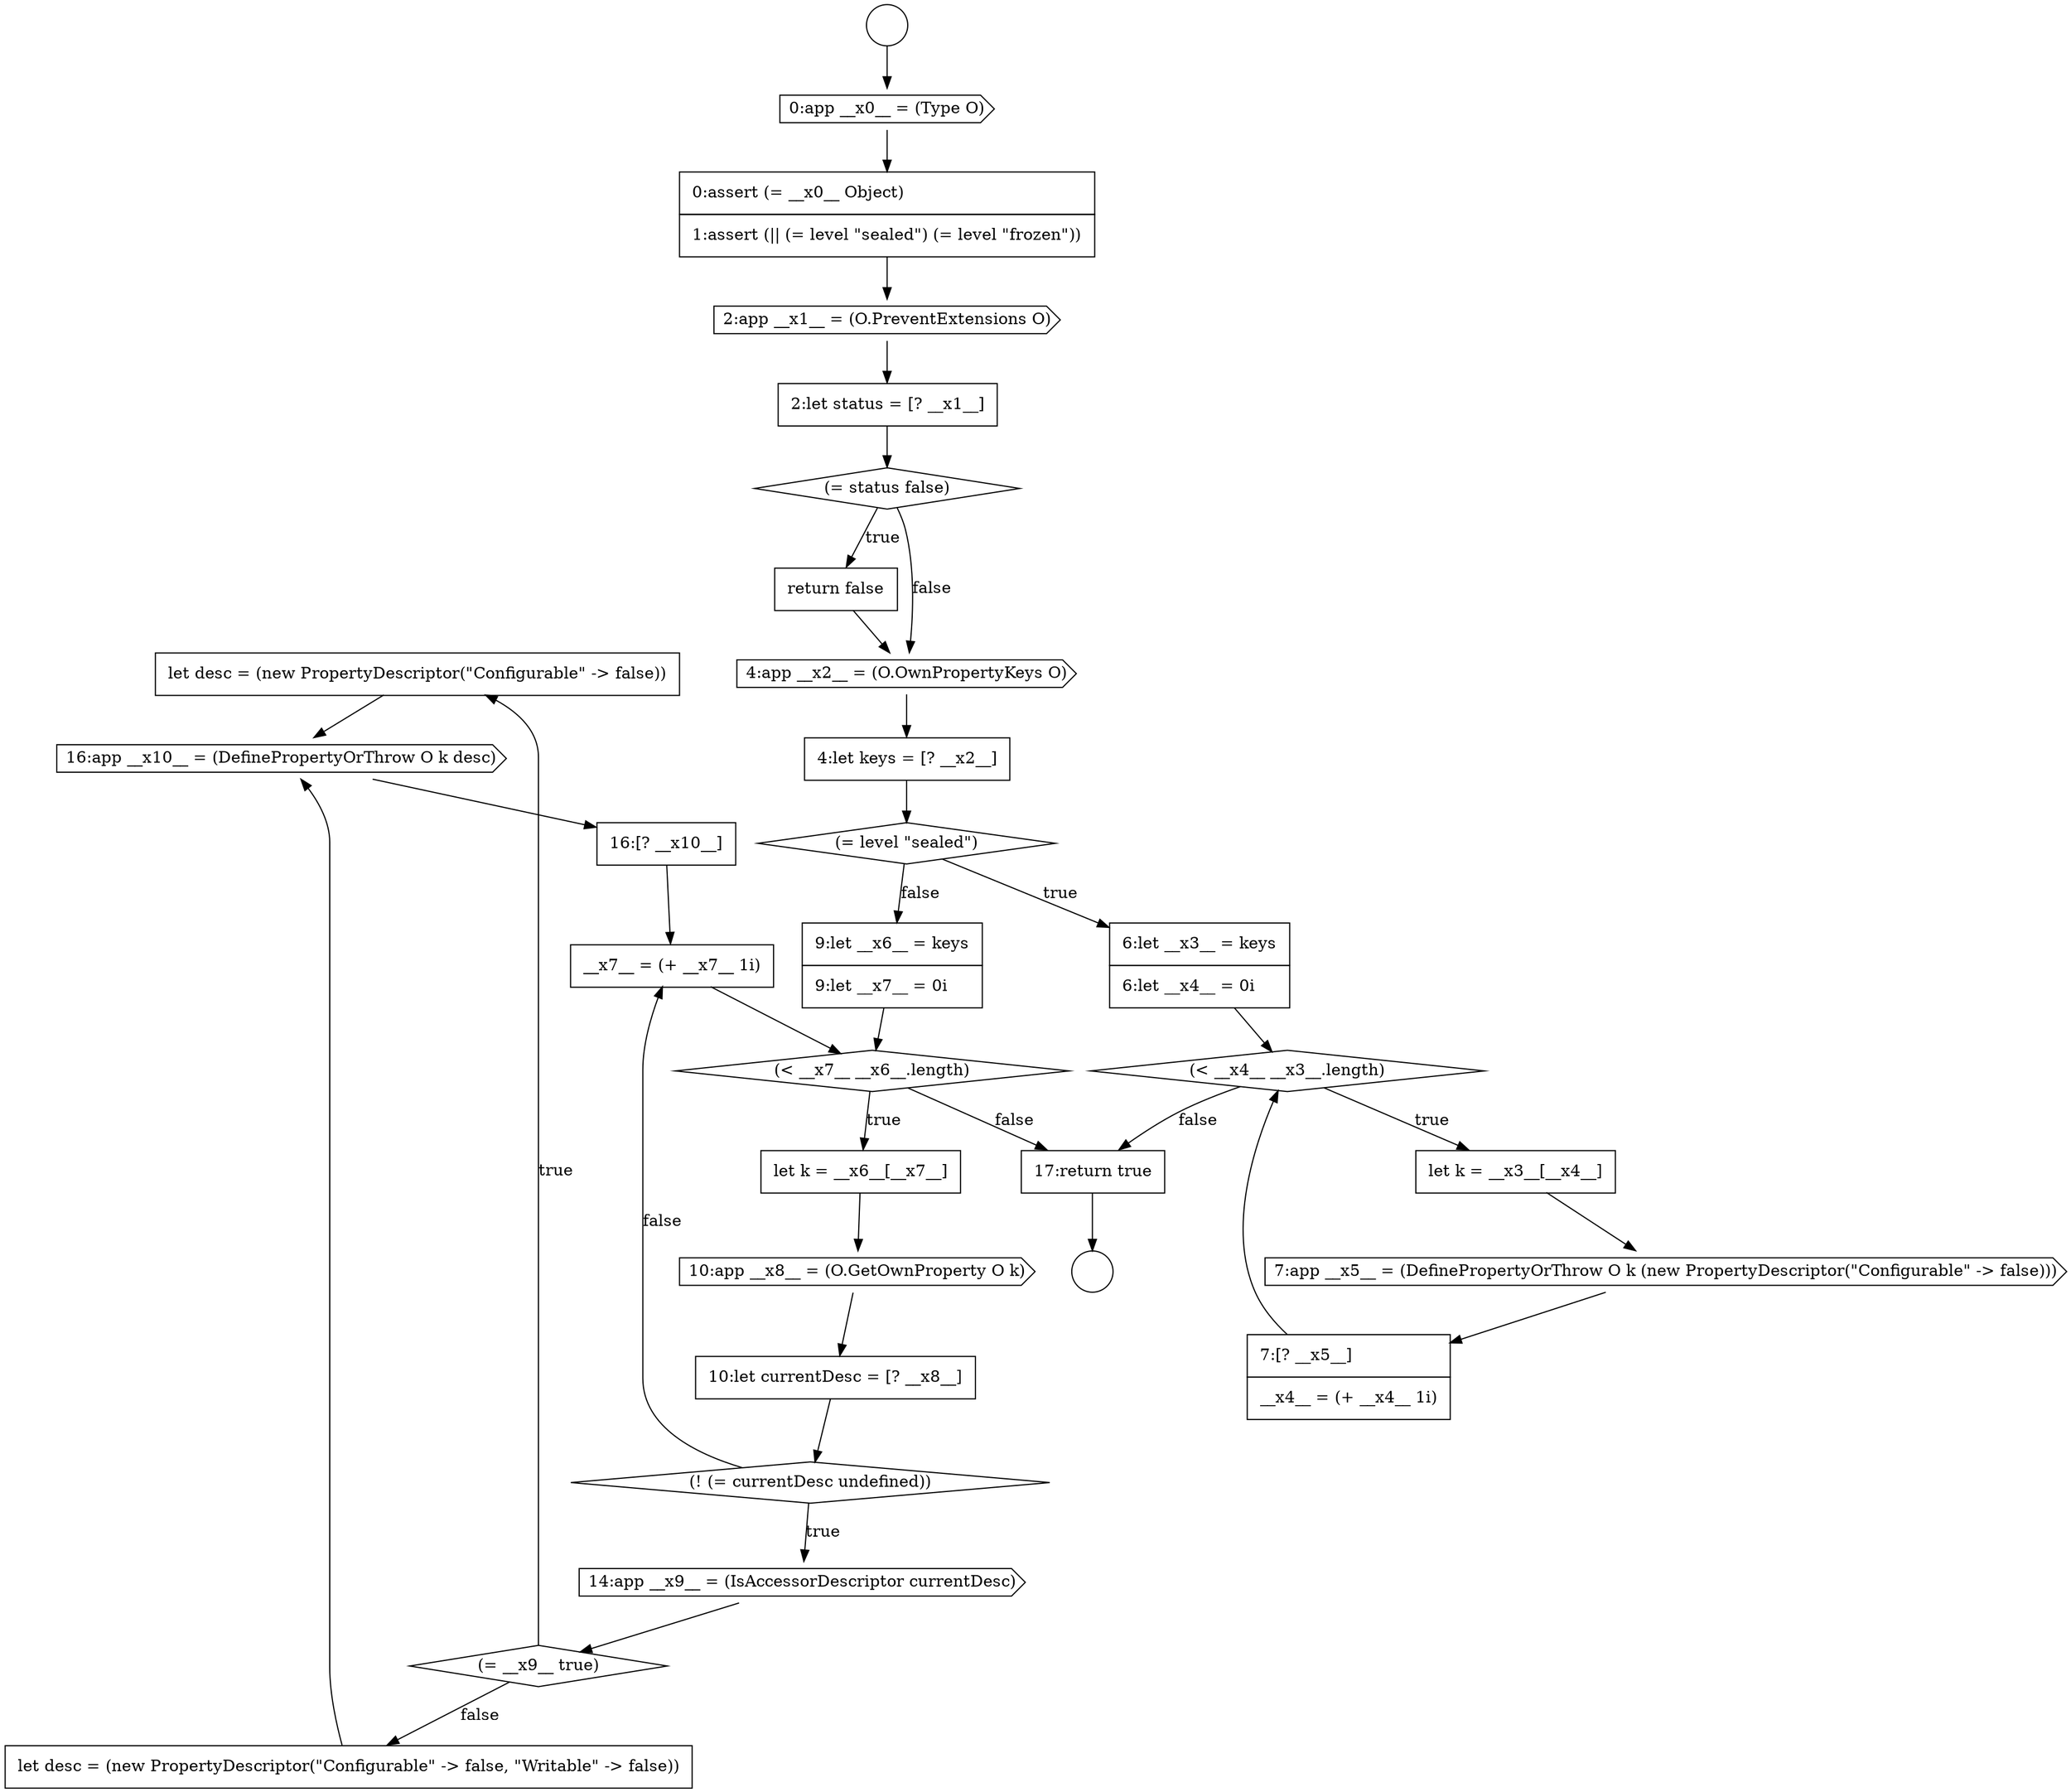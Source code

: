 digraph {
  node809 [shape=none, margin=0, label=<<font color="black">
    <table border="0" cellborder="1" cellspacing="0" cellpadding="10">
      <tr><td align="left">let desc = (new PropertyDescriptor(&quot;Configurable&quot; -&gt; false))</td></tr>
    </table>
  </font>> color="black" fillcolor="white" style=filled]
  node788 [shape=none, margin=0, label=<<font color="black">
    <table border="0" cellborder="1" cellspacing="0" cellpadding="10">
      <tr><td align="left">0:assert (= __x0__ Object)</td></tr>
      <tr><td align="left">1:assert (|| (= level &quot;sealed&quot;) (= level &quot;frozen&quot;))</td></tr>
    </table>
  </font>> color="black" fillcolor="white" style=filled]
  node800 [shape=none, margin=0, label=<<font color="black">
    <table border="0" cellborder="1" cellspacing="0" cellpadding="10">
      <tr><td align="left">7:[? __x5__]</td></tr>
      <tr><td align="left">__x4__ = (+ __x4__ 1i)</td></tr>
    </table>
  </font>> color="black" fillcolor="white" style=filled]
  node790 [shape=none, margin=0, label=<<font color="black">
    <table border="0" cellborder="1" cellspacing="0" cellpadding="10">
      <tr><td align="left">2:let status = [? __x1__]</td></tr>
    </table>
  </font>> color="black" fillcolor="white" style=filled]
  node803 [shape=none, margin=0, label=<<font color="black">
    <table border="0" cellborder="1" cellspacing="0" cellpadding="10">
      <tr><td align="left">let k = __x6__[__x7__]</td></tr>
    </table>
  </font>> color="black" fillcolor="white" style=filled]
  node797 [shape=diamond, label=<<font color="black">(&lt; __x4__ __x3__.length)</font>> color="black" fillcolor="white" style=filled]
  node814 [shape=none, margin=0, label=<<font color="black">
    <table border="0" cellborder="1" cellspacing="0" cellpadding="10">
      <tr><td align="left">17:return true</td></tr>
    </table>
  </font>> color="black" fillcolor="white" style=filled]
  node785 [shape=circle label=" " color="black" fillcolor="white" style=filled]
  node802 [shape=diamond, label=<<font color="black">(&lt; __x7__ __x6__.length)</font>> color="black" fillcolor="white" style=filled]
  node789 [shape=cds, label=<<font color="black">2:app __x1__ = (O.PreventExtensions O)</font>> color="black" fillcolor="white" style=filled]
  node806 [shape=diamond, label=<<font color="black">(! (= currentDesc undefined))</font>> color="black" fillcolor="white" style=filled]
  node793 [shape=cds, label=<<font color="black">4:app __x2__ = (O.OwnPropertyKeys O)</font>> color="black" fillcolor="white" style=filled]
  node810 [shape=none, margin=0, label=<<font color="black">
    <table border="0" cellborder="1" cellspacing="0" cellpadding="10">
      <tr><td align="left">let desc = (new PropertyDescriptor(&quot;Configurable&quot; -&gt; false, &quot;Writable&quot; -&gt; false))</td></tr>
    </table>
  </font>> color="black" fillcolor="white" style=filled]
  node798 [shape=none, margin=0, label=<<font color="black">
    <table border="0" cellborder="1" cellspacing="0" cellpadding="10">
      <tr><td align="left">let k = __x3__[__x4__]</td></tr>
    </table>
  </font>> color="black" fillcolor="white" style=filled]
  node792 [shape=none, margin=0, label=<<font color="black">
    <table border="0" cellborder="1" cellspacing="0" cellpadding="10">
      <tr><td align="left">return false</td></tr>
    </table>
  </font>> color="black" fillcolor="white" style=filled]
  node805 [shape=none, margin=0, label=<<font color="black">
    <table border="0" cellborder="1" cellspacing="0" cellpadding="10">
      <tr><td align="left">10:let currentDesc = [? __x8__]</td></tr>
    </table>
  </font>> color="black" fillcolor="white" style=filled]
  node794 [shape=none, margin=0, label=<<font color="black">
    <table border="0" cellborder="1" cellspacing="0" cellpadding="10">
      <tr><td align="left">4:let keys = [? __x2__]</td></tr>
    </table>
  </font>> color="black" fillcolor="white" style=filled]
  node787 [shape=cds, label=<<font color="black">0:app __x0__ = (Type O)</font>> color="black" fillcolor="white" style=filled]
  node804 [shape=cds, label=<<font color="black">10:app __x8__ = (O.GetOwnProperty O k)</font>> color="black" fillcolor="white" style=filled]
  node811 [shape=cds, label=<<font color="black">16:app __x10__ = (DefinePropertyOrThrow O k desc)</font>> color="black" fillcolor="white" style=filled]
  node799 [shape=cds, label=<<font color="black">7:app __x5__ = (DefinePropertyOrThrow O k (new PropertyDescriptor(&quot;Configurable&quot; -&gt; false)))</font>> color="black" fillcolor="white" style=filled]
  node795 [shape=diamond, label=<<font color="black">(= level &quot;sealed&quot;)</font>> color="black" fillcolor="white" style=filled]
  node812 [shape=none, margin=0, label=<<font color="black">
    <table border="0" cellborder="1" cellspacing="0" cellpadding="10">
      <tr><td align="left">16:[? __x10__]</td></tr>
    </table>
  </font>> color="black" fillcolor="white" style=filled]
  node791 [shape=diamond, label=<<font color="black">(= status false)</font>> color="black" fillcolor="white" style=filled]
  node808 [shape=diamond, label=<<font color="black">(= __x9__ true)</font>> color="black" fillcolor="white" style=filled]
  node813 [shape=none, margin=0, label=<<font color="black">
    <table border="0" cellborder="1" cellspacing="0" cellpadding="10">
      <tr><td align="left">__x7__ = (+ __x7__ 1i)</td></tr>
    </table>
  </font>> color="black" fillcolor="white" style=filled]
  node786 [shape=circle label=" " color="black" fillcolor="white" style=filled]
  node801 [shape=none, margin=0, label=<<font color="black">
    <table border="0" cellborder="1" cellspacing="0" cellpadding="10">
      <tr><td align="left">9:let __x6__ = keys</td></tr>
      <tr><td align="left">9:let __x7__ = 0i</td></tr>
    </table>
  </font>> color="black" fillcolor="white" style=filled]
  node807 [shape=cds, label=<<font color="black">14:app __x9__ = (IsAccessorDescriptor currentDesc)</font>> color="black" fillcolor="white" style=filled]
  node796 [shape=none, margin=0, label=<<font color="black">
    <table border="0" cellborder="1" cellspacing="0" cellpadding="10">
      <tr><td align="left">6:let __x3__ = keys</td></tr>
      <tr><td align="left">6:let __x4__ = 0i</td></tr>
    </table>
  </font>> color="black" fillcolor="white" style=filled]
  node799 -> node800 [ color="black"]
  node798 -> node799 [ color="black"]
  node789 -> node790 [ color="black"]
  node804 -> node805 [ color="black"]
  node814 -> node786 [ color="black"]
  node805 -> node806 [ color="black"]
  node811 -> node812 [ color="black"]
  node793 -> node794 [ color="black"]
  node801 -> node802 [ color="black"]
  node806 -> node807 [label=<<font color="black">true</font>> color="black"]
  node806 -> node813 [label=<<font color="black">false</font>> color="black"]
  node787 -> node788 [ color="black"]
  node802 -> node803 [label=<<font color="black">true</font>> color="black"]
  node802 -> node814 [label=<<font color="black">false</font>> color="black"]
  node788 -> node789 [ color="black"]
  node795 -> node796 [label=<<font color="black">true</font>> color="black"]
  node795 -> node801 [label=<<font color="black">false</font>> color="black"]
  node813 -> node802 [ color="black"]
  node800 -> node797 [ color="black"]
  node808 -> node809 [label=<<font color="black">true</font>> color="black"]
  node808 -> node810 [label=<<font color="black">false</font>> color="black"]
  node785 -> node787 [ color="black"]
  node796 -> node797 [ color="black"]
  node807 -> node808 [ color="black"]
  node792 -> node793 [ color="black"]
  node797 -> node798 [label=<<font color="black">true</font>> color="black"]
  node797 -> node814 [label=<<font color="black">false</font>> color="black"]
  node791 -> node792 [label=<<font color="black">true</font>> color="black"]
  node791 -> node793 [label=<<font color="black">false</font>> color="black"]
  node794 -> node795 [ color="black"]
  node812 -> node813 [ color="black"]
  node803 -> node804 [ color="black"]
  node790 -> node791 [ color="black"]
  node809 -> node811 [ color="black"]
  node810 -> node811 [ color="black"]
}
